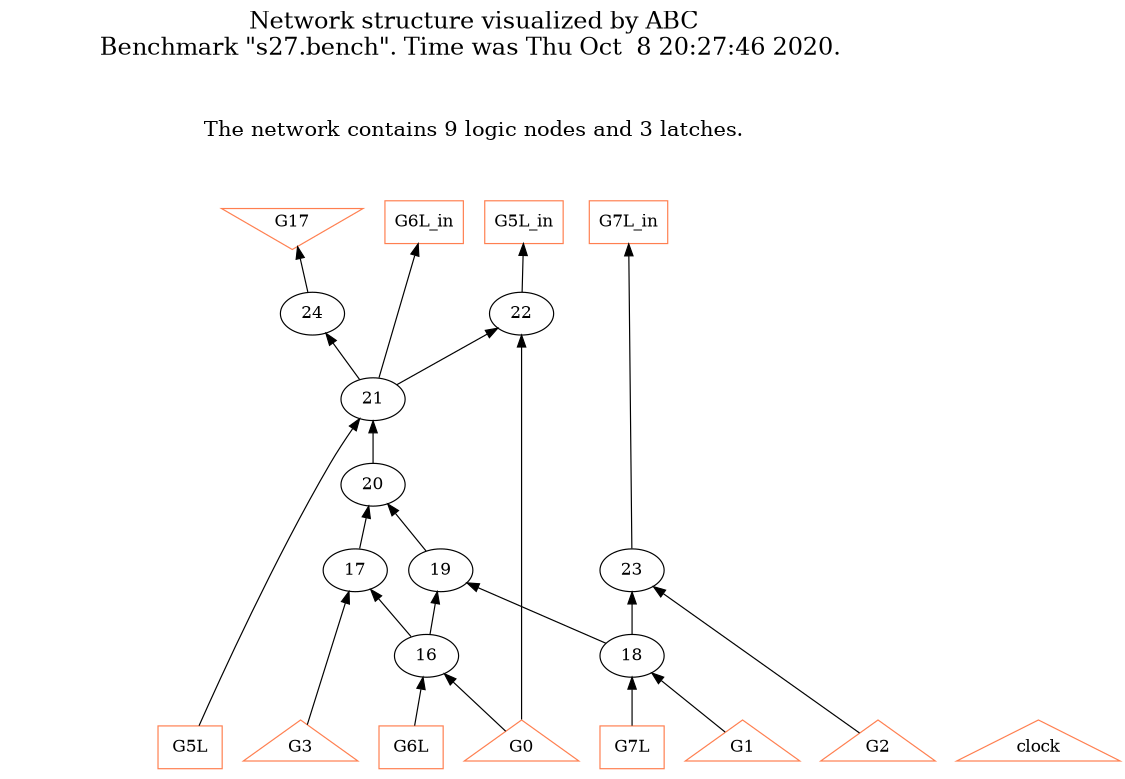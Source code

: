# Network structure generated by ABC

digraph network {
size = "7.5,10";
center = true;
edge [dir = back];

{
  node [shape = plaintext];
  edge [style = invis];
  LevelTitle1 [label=""];
  LevelTitle2 [label=""];
  Level6 [label = ""];
  Level5 [label = ""];
  Level4 [label = ""];
  Level3 [label = ""];
  Level2 [label = ""];
  Level1 [label = ""];
  Level0 [label = ""];
  LevelTitle1 ->  LevelTitle2 ->  Level6 ->  Level5 ->  Level4 ->  Level3 ->  Level2 ->  Level1 ->  Level0;
}

{
  rank = same;
  LevelTitle1;
  title1 [shape=plaintext,
          fontsize=20,
          fontname = "Times-Roman",
          label="Network structure visualized by ABC\nBenchmark \"s27.bench\". Time was Thu Oct  8 20:27:46 2020. "
         ];
}

{
  rank = same;
  LevelTitle2;
  title2 [shape=plaintext,
          fontsize=18,
          fontname = "Times-Roman",
          label="The network contains 9 logic nodes and 3 latches.\n"
         ];
}

{
  rank = same;
  Level6;
  Node6 [label = "G17", shape = invtriangle, color = coral, fillcolor = coral];
  Node8 [label = "G5L_in", shape = box, color = coral, fillcolor = coral];
  Node11 [label = "G6L_in", shape = box, color = coral, fillcolor = coral];
  Node14 [label = "G7L_in", shape = box, color = coral, fillcolor = coral];
}

{
  rank = same;
  Level5;
  Node22 [label = "22\n", shape = ellipse];
  Node24 [label = "24\n", shape = ellipse];
}

{
  rank = same;
  Level4;
  Node21 [label = "21\n", shape = ellipse];
}

{
  rank = same;
  Level3;
  Node20 [label = "20\n", shape = ellipse];
}

{
  rank = same;
  Level2;
  Node17 [label = "17\n", shape = ellipse];
  Node19 [label = "19\n", shape = ellipse];
  Node23 [label = "23\n", shape = ellipse];
}

{
  rank = same;
  Level1;
  Node16 [label = "16\n", shape = ellipse];
  Node18 [label = "18\n", shape = ellipse];
}

{
  rank = same;
  Level0;
  Node1 [label = "clock", shape = triangle, color = coral, fillcolor = coral];
  Node2 [label = "G0", shape = triangle, color = coral, fillcolor = coral];
  Node3 [label = "G1", shape = triangle, color = coral, fillcolor = coral];
  Node4 [label = "G2", shape = triangle, color = coral, fillcolor = coral];
  Node5 [label = "G3", shape = triangle, color = coral, fillcolor = coral];
  Node9 [label = "G5L", shape = box, color = coral, fillcolor = coral];
  Node12 [label = "G6L", shape = box, color = coral, fillcolor = coral];
  Node15 [label = "G7L", shape = box, color = coral, fillcolor = coral];
}

title1 -> title2 [style = invis];
title2 -> Node6 [style = invis];
title2 -> Node8 [style = invis];
title2 -> Node11 [style = invis];
title2 -> Node14 [style = invis];
Node6 -> Node24 [style = solid];
Node8 -> Node22 [style = solid];
Node11 -> Node21 [style = solid];
Node14 -> Node23 [style = solid];
Node16 -> Node2 [style = solid];
Node16 -> Node12 [style = solid];
Node17 -> Node5 [style = solid];
Node17 -> Node16 [style = solid];
Node18 -> Node3 [style = solid];
Node18 -> Node15 [style = solid];
Node19 -> Node16 [style = solid];
Node19 -> Node18 [style = solid];
Node20 -> Node17 [style = solid];
Node20 -> Node19 [style = solid];
Node21 -> Node9 [style = solid];
Node21 -> Node20 [style = solid];
Node22 -> Node2 [style = solid];
Node22 -> Node21 [style = solid];
Node23 -> Node4 [style = solid];
Node23 -> Node18 [style = solid];
Node24 -> Node21 [style = solid];
}

